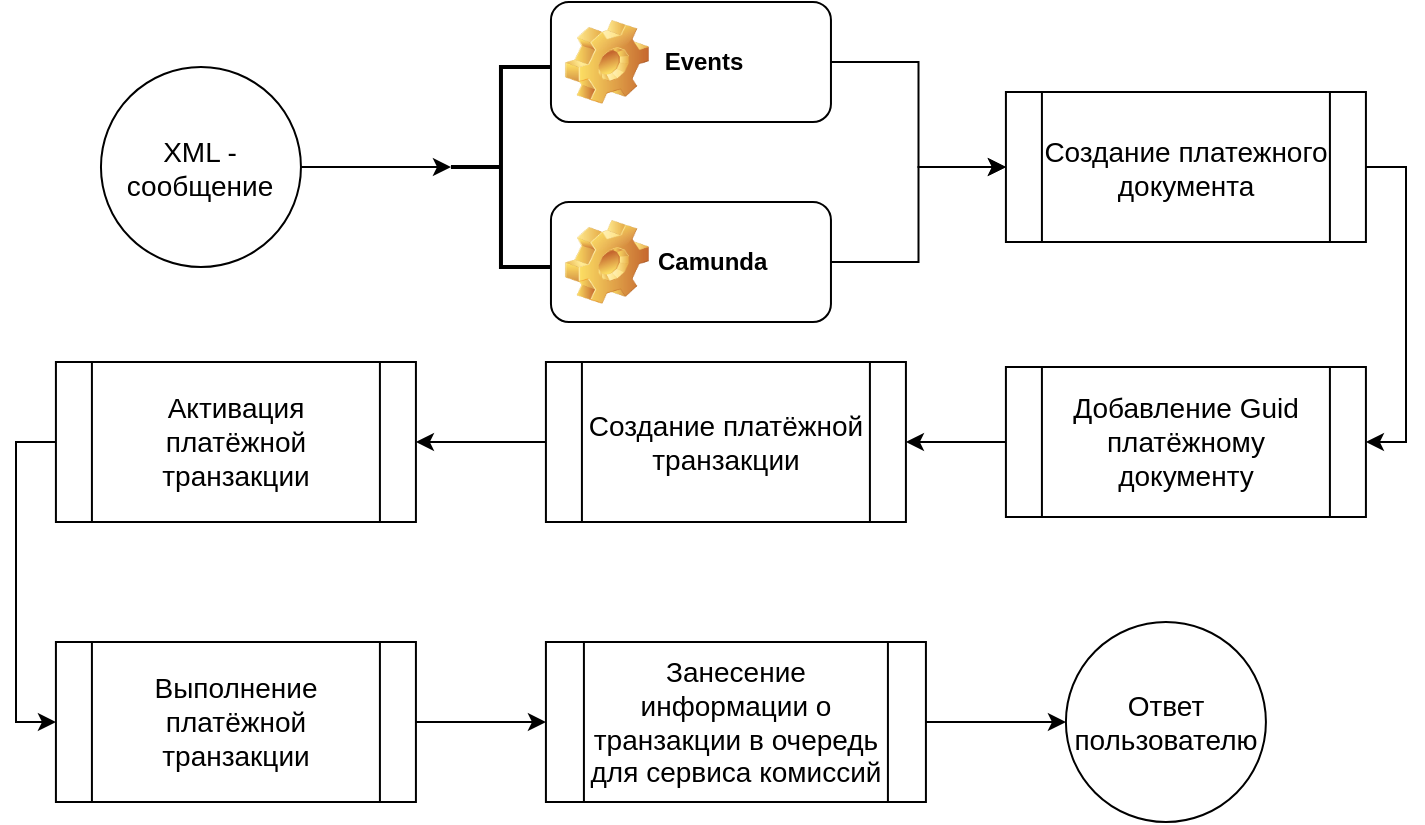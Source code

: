 <mxfile version="22.1.11" type="device">
  <diagram name="Страница — 1" id="17ytlJutnfbPDFOByeV_">
    <mxGraphModel dx="811" dy="493" grid="1" gridSize="10" guides="1" tooltips="1" connect="1" arrows="1" fold="1" page="1" pageScale="1" pageWidth="827" pageHeight="1169" math="0" shadow="0">
      <root>
        <mxCell id="0" />
        <mxCell id="1" parent="0" />
        <mxCell id="o8RzPSBCsfLitdQUEArX-3" value="" style="edgeStyle=orthogonalEdgeStyle;rounded=0;orthogonalLoop=1;jettySize=auto;html=1;" parent="1" source="sD51jkV7iEJHB1a5SW3d-1" target="o8RzPSBCsfLitdQUEArX-2" edge="1">
          <mxGeometry relative="1" as="geometry" />
        </mxCell>
        <mxCell id="sD51jkV7iEJHB1a5SW3d-1" value="&lt;font style=&quot;font-size: 14px;&quot;&gt;XML - сообщение&lt;/font&gt;" style="ellipse;whiteSpace=wrap;html=1;aspect=fixed;" parent="1" vertex="1">
          <mxGeometry x="82.48" y="162.5" width="100" height="100" as="geometry" />
        </mxCell>
        <mxCell id="o8RzPSBCsfLitdQUEArX-4" style="edgeStyle=orthogonalEdgeStyle;rounded=0;orthogonalLoop=1;jettySize=auto;html=1;entryX=1;entryY=0.5;entryDx=0;entryDy=0;exitX=1;exitY=0.5;exitDx=0;exitDy=0;" parent="1" source="sD51jkV7iEJHB1a5SW3d-2" target="sD51jkV7iEJHB1a5SW3d-4" edge="1">
          <mxGeometry relative="1" as="geometry" />
        </mxCell>
        <mxCell id="sD51jkV7iEJHB1a5SW3d-2" value="&lt;font style=&quot;font-size: 14px;&quot;&gt;Создание платежного документа&lt;/font&gt;" style="shape=process;whiteSpace=wrap;html=1;backgroundOutline=1;" parent="1" vertex="1">
          <mxGeometry x="534.96" y="175" width="180" height="75" as="geometry" />
        </mxCell>
        <mxCell id="o8RzPSBCsfLitdQUEArX-5" value="" style="edgeStyle=orthogonalEdgeStyle;rounded=0;orthogonalLoop=1;jettySize=auto;html=1;" parent="1" source="sD51jkV7iEJHB1a5SW3d-4" target="sD51jkV7iEJHB1a5SW3d-6" edge="1">
          <mxGeometry relative="1" as="geometry" />
        </mxCell>
        <mxCell id="sD51jkV7iEJHB1a5SW3d-4" value="&lt;font style=&quot;font-size: 14px;&quot;&gt;Добавление Guid платёжному документу&lt;/font&gt;" style="shape=process;whiteSpace=wrap;html=1;backgroundOutline=1;" parent="1" vertex="1">
          <mxGeometry x="534.96" y="312.5" width="180" height="75" as="geometry" />
        </mxCell>
        <mxCell id="sD51jkV7iEJHB1a5SW3d-9" value="" style="edgeStyle=orthogonalEdgeStyle;rounded=0;orthogonalLoop=1;jettySize=auto;html=1;" parent="1" source="sD51jkV7iEJHB1a5SW3d-6" target="sD51jkV7iEJHB1a5SW3d-8" edge="1">
          <mxGeometry relative="1" as="geometry" />
        </mxCell>
        <mxCell id="sD51jkV7iEJHB1a5SW3d-6" value="&lt;span style=&quot;font-size: 14px;&quot;&gt;Создание платёжной транзакции&lt;/span&gt;" style="shape=process;whiteSpace=wrap;html=1;backgroundOutline=1;" parent="1" vertex="1">
          <mxGeometry x="304.96" y="310" width="180" height="80" as="geometry" />
        </mxCell>
        <mxCell id="o8RzPSBCsfLitdQUEArX-6" style="edgeStyle=orthogonalEdgeStyle;rounded=0;orthogonalLoop=1;jettySize=auto;html=1;entryX=0;entryY=0.5;entryDx=0;entryDy=0;exitX=0;exitY=0.5;exitDx=0;exitDy=0;" parent="1" source="sD51jkV7iEJHB1a5SW3d-8" target="sD51jkV7iEJHB1a5SW3d-10" edge="1">
          <mxGeometry relative="1" as="geometry" />
        </mxCell>
        <mxCell id="sD51jkV7iEJHB1a5SW3d-8" value="&lt;span style=&quot;font-size: 14px;&quot;&gt;Активация платёжной транзакции&lt;/span&gt;" style="shape=process;whiteSpace=wrap;html=1;backgroundOutline=1;" parent="1" vertex="1">
          <mxGeometry x="59.96" y="310" width="180" height="80" as="geometry" />
        </mxCell>
        <mxCell id="o8RzPSBCsfLitdQUEArX-7" value="" style="edgeStyle=orthogonalEdgeStyle;rounded=0;orthogonalLoop=1;jettySize=auto;html=1;" parent="1" source="sD51jkV7iEJHB1a5SW3d-10" target="sD51jkV7iEJHB1a5SW3d-13" edge="1">
          <mxGeometry relative="1" as="geometry" />
        </mxCell>
        <mxCell id="sD51jkV7iEJHB1a5SW3d-10" value="&lt;span style=&quot;font-size: 14px;&quot;&gt;Выполнение платёжной транзакции&lt;/span&gt;" style="shape=process;whiteSpace=wrap;html=1;backgroundOutline=1;" parent="1" vertex="1">
          <mxGeometry x="59.96" y="450" width="180" height="80" as="geometry" />
        </mxCell>
        <mxCell id="sD51jkV7iEJHB1a5SW3d-19" value="" style="edgeStyle=orthogonalEdgeStyle;rounded=0;orthogonalLoop=1;jettySize=auto;html=1;" parent="1" source="sD51jkV7iEJHB1a5SW3d-13" target="sD51jkV7iEJHB1a5SW3d-16" edge="1">
          <mxGeometry relative="1" as="geometry" />
        </mxCell>
        <mxCell id="sD51jkV7iEJHB1a5SW3d-13" value="&lt;span style=&quot;font-size: 14px;&quot;&gt;Занесение информации о транзакции в очередь для сервиса комиссий&lt;/span&gt;" style="shape=process;whiteSpace=wrap;html=1;backgroundOutline=1;" parent="1" vertex="1">
          <mxGeometry x="304.96" y="450" width="190" height="80" as="geometry" />
        </mxCell>
        <mxCell id="sD51jkV7iEJHB1a5SW3d-16" value="&lt;font style=&quot;font-size: 14px;&quot;&gt;Ответ пользователю&lt;/font&gt;" style="ellipse;whiteSpace=wrap;html=1;aspect=fixed;" parent="1" vertex="1">
          <mxGeometry x="564.96" y="440" width="100" height="100" as="geometry" />
        </mxCell>
        <mxCell id="o8RzPSBCsfLitdQUEArX-2" value="" style="strokeWidth=2;html=1;shape=mxgraph.flowchart.annotation_2;align=left;labelPosition=right;pointerEvents=1;" parent="1" vertex="1">
          <mxGeometry x="257.48" y="162.5" width="50" height="100" as="geometry" />
        </mxCell>
        <mxCell id="o8RzPSBCsfLitdQUEArX-10" style="edgeStyle=orthogonalEdgeStyle;rounded=0;orthogonalLoop=1;jettySize=auto;html=1;entryX=0;entryY=0.5;entryDx=0;entryDy=0;" parent="1" source="o8RzPSBCsfLitdQUEArX-8" target="sD51jkV7iEJHB1a5SW3d-2" edge="1">
          <mxGeometry relative="1" as="geometry" />
        </mxCell>
        <mxCell id="o8RzPSBCsfLitdQUEArX-8" value="&amp;nbsp;Events" style="label;whiteSpace=wrap;html=1;image=img/clipart/Gear_128x128.png" parent="1" vertex="1">
          <mxGeometry x="307.48" y="130" width="140" height="60" as="geometry" />
        </mxCell>
        <mxCell id="o8RzPSBCsfLitdQUEArX-11" style="edgeStyle=orthogonalEdgeStyle;rounded=0;orthogonalLoop=1;jettySize=auto;html=1;entryX=0;entryY=0.5;entryDx=0;entryDy=0;" parent="1" source="o8RzPSBCsfLitdQUEArX-9" target="sD51jkV7iEJHB1a5SW3d-2" edge="1">
          <mxGeometry relative="1" as="geometry" />
        </mxCell>
        <mxCell id="o8RzPSBCsfLitdQUEArX-9" value="Camunda" style="label;whiteSpace=wrap;html=1;image=img/clipart/Gear_128x128.png" parent="1" vertex="1">
          <mxGeometry x="307.48" y="230" width="140" height="60" as="geometry" />
        </mxCell>
      </root>
    </mxGraphModel>
  </diagram>
</mxfile>
